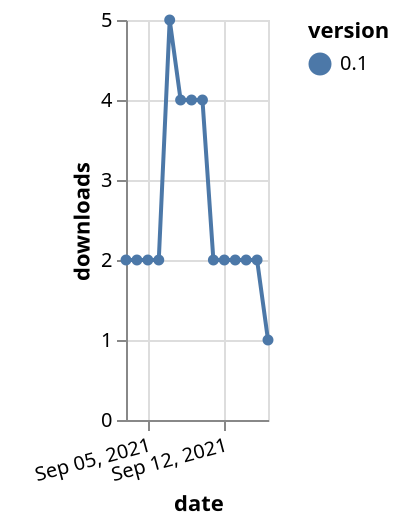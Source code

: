 {"$schema": "https://vega.github.io/schema/vega-lite/v5.json", "description": "A simple bar chart with embedded data.", "data": {"values": [{"date": "2021-09-03", "total": 1439, "delta": 2, "version": "0.1"}, {"date": "2021-09-04", "total": 1441, "delta": 2, "version": "0.1"}, {"date": "2021-09-05", "total": 1443, "delta": 2, "version": "0.1"}, {"date": "2021-09-06", "total": 1445, "delta": 2, "version": "0.1"}, {"date": "2021-09-07", "total": 1450, "delta": 5, "version": "0.1"}, {"date": "2021-09-08", "total": 1454, "delta": 4, "version": "0.1"}, {"date": "2021-09-09", "total": 1458, "delta": 4, "version": "0.1"}, {"date": "2021-09-10", "total": 1462, "delta": 4, "version": "0.1"}, {"date": "2021-09-11", "total": 1464, "delta": 2, "version": "0.1"}, {"date": "2021-09-12", "total": 1466, "delta": 2, "version": "0.1"}, {"date": "2021-09-13", "total": 1468, "delta": 2, "version": "0.1"}, {"date": "2021-09-14", "total": 1470, "delta": 2, "version": "0.1"}, {"date": "2021-09-15", "total": 1472, "delta": 2, "version": "0.1"}, {"date": "2021-09-16", "total": 1473, "delta": 1, "version": "0.1"}]}, "width": "container", "mark": {"type": "line", "point": {"filled": true}}, "encoding": {"x": {"field": "date", "type": "temporal", "timeUnit": "yearmonthdate", "title": "date", "axis": {"labelAngle": -15}}, "y": {"field": "delta", "type": "quantitative", "title": "downloads"}, "color": {"field": "version", "type": "nominal"}, "tooltip": {"field": "delta"}}}